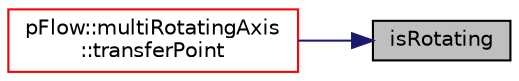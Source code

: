 digraph "isRotating"
{
 // LATEX_PDF_SIZE
  edge [fontname="Helvetica",fontsize="10",labelfontname="Helvetica",labelfontsize="10"];
  node [fontname="Helvetica",fontsize="10",shape=record];
  rankdir="RL";
  Node1 [label="isRotating",height=0.2,width=0.4,color="black", fillcolor="grey75", style="filled", fontcolor="black",tooltip="Is rotating."];
  Node1 -> Node2 [dir="back",color="midnightblue",fontsize="10",style="solid",fontname="Helvetica"];
  Node2 [label="pFlow::multiRotatingAxis\l::transferPoint",height=0.2,width=0.4,color="red", fillcolor="white", style="filled",URL="$classpFlow_1_1multiRotatingAxis.html#a56d51bacf319278cac71727b57b95c36",tooltip="Translate point p for dt seconds based on the axis information."];
}
